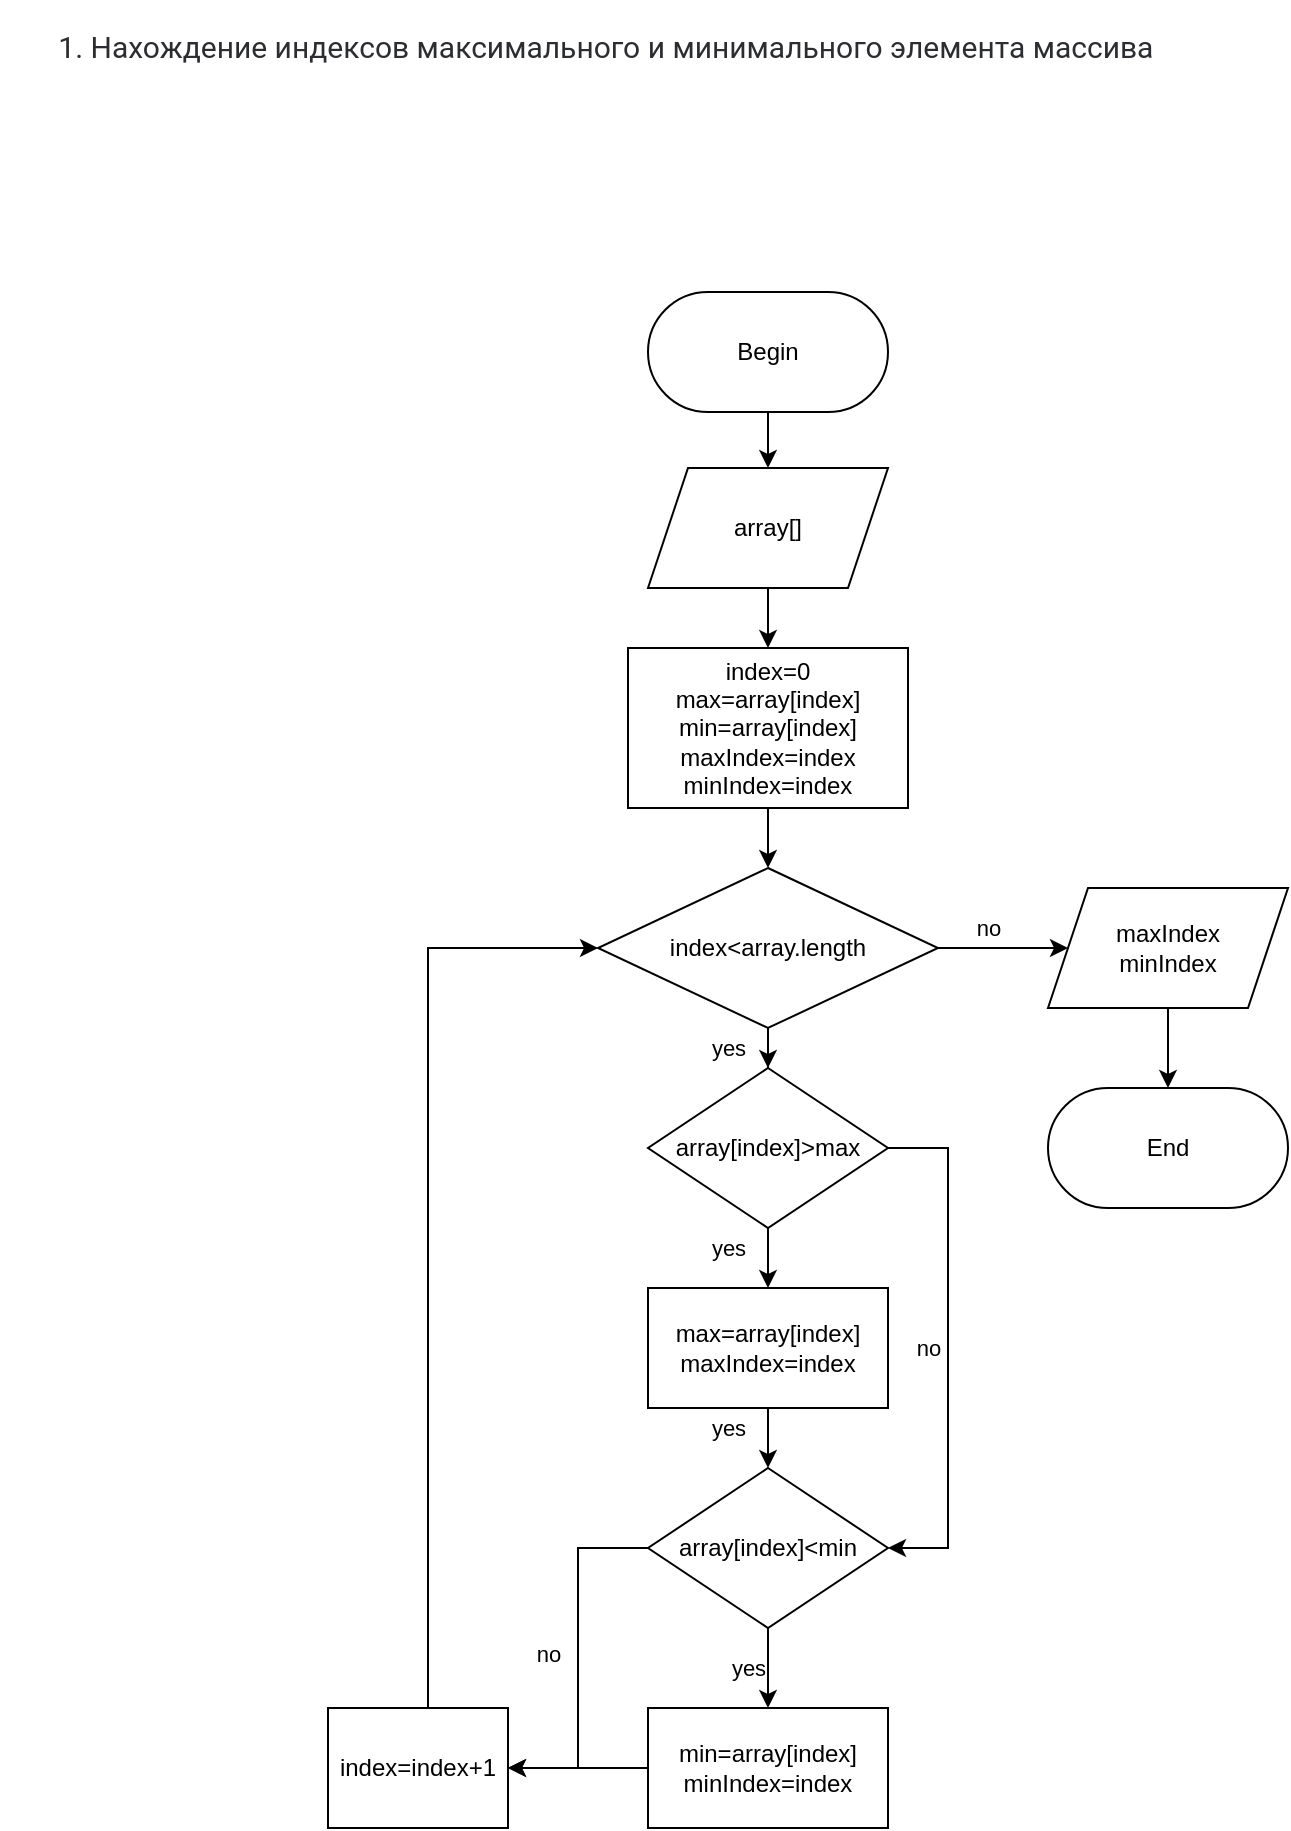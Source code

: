 <mxfile version="22.0.2" type="device" pages="5">
  <diagram name="Задача№1" id="KhGC9ckhhet93wDzUgvj">
    <mxGraphModel dx="1098" dy="828" grid="1" gridSize="10" guides="1" tooltips="1" connect="1" arrows="1" fold="1" page="1" pageScale="1" pageWidth="827" pageHeight="1169" math="0" shadow="0">
      <root>
        <mxCell id="0" />
        <mxCell id="1" parent="0" />
        <mxCell id="WbisEKdMw19yEnQdIsw9-10" value="" style="edgeStyle=orthogonalEdgeStyle;rounded=0;orthogonalLoop=1;jettySize=auto;html=1;entryX=0.5;entryY=0;entryDx=0;entryDy=0;" parent="1" source="WbisEKdMw19yEnQdIsw9-1" target="WbisEKdMw19yEnQdIsw9-2" edge="1">
          <mxGeometry relative="1" as="geometry" />
        </mxCell>
        <mxCell id="WbisEKdMw19yEnQdIsw9-1" value="Begin" style="rounded=1;whiteSpace=wrap;html=1;arcSize=50;" parent="1" vertex="1">
          <mxGeometry x="330" y="156" width="120" height="60" as="geometry" />
        </mxCell>
        <mxCell id="WbisEKdMw19yEnQdIsw9-11" value="" style="edgeStyle=orthogonalEdgeStyle;rounded=0;orthogonalLoop=1;jettySize=auto;html=1;" parent="1" source="WbisEKdMw19yEnQdIsw9-2" target="WbisEKdMw19yEnQdIsw9-3" edge="1">
          <mxGeometry relative="1" as="geometry" />
        </mxCell>
        <mxCell id="WbisEKdMw19yEnQdIsw9-2" value="array[]" style="shape=parallelogram;perimeter=parallelogramPerimeter;whiteSpace=wrap;html=1;fixedSize=1;" parent="1" vertex="1">
          <mxGeometry x="330" y="244" width="120" height="60" as="geometry" />
        </mxCell>
        <mxCell id="WbisEKdMw19yEnQdIsw9-13" value="" style="edgeStyle=orthogonalEdgeStyle;rounded=0;orthogonalLoop=1;jettySize=auto;html=1;" parent="1" source="WbisEKdMw19yEnQdIsw9-3" target="WbisEKdMw19yEnQdIsw9-4" edge="1">
          <mxGeometry relative="1" as="geometry" />
        </mxCell>
        <mxCell id="WbisEKdMw19yEnQdIsw9-3" value="index=0&lt;br&gt;max=array[index]&lt;br&gt;min=array[index]&lt;br&gt;maxIndex=index&lt;br&gt;minIndex=index" style="rounded=0;whiteSpace=wrap;html=1;" parent="1" vertex="1">
          <mxGeometry x="320" y="334" width="140" height="80" as="geometry" />
        </mxCell>
        <mxCell id="WbisEKdMw19yEnQdIsw9-14" value="yes" style="edgeStyle=orthogonalEdgeStyle;rounded=0;orthogonalLoop=1;jettySize=auto;html=1;" parent="1" source="WbisEKdMw19yEnQdIsw9-4" target="WbisEKdMw19yEnQdIsw9-5" edge="1">
          <mxGeometry x="0.667" y="-20" relative="1" as="geometry">
            <mxPoint as="offset" />
          </mxGeometry>
        </mxCell>
        <mxCell id="WbisEKdMw19yEnQdIsw9-28" value="no" style="edgeStyle=orthogonalEdgeStyle;rounded=0;orthogonalLoop=1;jettySize=auto;html=1;" parent="1" source="WbisEKdMw19yEnQdIsw9-4" target="WbisEKdMw19yEnQdIsw9-25" edge="1">
          <mxGeometry x="-0.231" y="10" relative="1" as="geometry">
            <mxPoint as="offset" />
          </mxGeometry>
        </mxCell>
        <mxCell id="WbisEKdMw19yEnQdIsw9-4" value="index&amp;lt;array.length" style="rhombus;whiteSpace=wrap;html=1;" parent="1" vertex="1">
          <mxGeometry x="305" y="444" width="170" height="80" as="geometry" />
        </mxCell>
        <mxCell id="WbisEKdMw19yEnQdIsw9-20" value="no" style="edgeStyle=orthogonalEdgeStyle;rounded=0;orthogonalLoop=1;jettySize=auto;html=1;entryX=1;entryY=0.5;entryDx=0;entryDy=0;" parent="1" source="WbisEKdMw19yEnQdIsw9-5" target="WbisEKdMw19yEnQdIsw9-7" edge="1">
          <mxGeometry y="-10" relative="1" as="geometry">
            <Array as="points">
              <mxPoint x="480" y="584" />
              <mxPoint x="480" y="784" />
            </Array>
            <mxPoint as="offset" />
          </mxGeometry>
        </mxCell>
        <mxCell id="WbisEKdMw19yEnQdIsw9-23" value="yes" style="edgeStyle=orthogonalEdgeStyle;rounded=0;orthogonalLoop=1;jettySize=auto;html=1;" parent="1" source="WbisEKdMw19yEnQdIsw9-5" target="WbisEKdMw19yEnQdIsw9-6" edge="1">
          <mxGeometry x="-0.333" y="-20" relative="1" as="geometry">
            <Array as="points">
              <mxPoint x="390" y="634" />
              <mxPoint x="390" y="634" />
            </Array>
            <mxPoint as="offset" />
          </mxGeometry>
        </mxCell>
        <mxCell id="WbisEKdMw19yEnQdIsw9-5" value="array[index]&amp;gt;max" style="rhombus;whiteSpace=wrap;html=1;" parent="1" vertex="1">
          <mxGeometry x="330" y="544" width="120" height="80" as="geometry" />
        </mxCell>
        <mxCell id="WbisEKdMw19yEnQdIsw9-16" value="yes" style="edgeStyle=orthogonalEdgeStyle;rounded=0;orthogonalLoop=1;jettySize=auto;html=1;" parent="1" source="WbisEKdMw19yEnQdIsw9-6" target="WbisEKdMw19yEnQdIsw9-7" edge="1">
          <mxGeometry x="0.2" y="-20" relative="1" as="geometry">
            <mxPoint as="offset" />
          </mxGeometry>
        </mxCell>
        <mxCell id="WbisEKdMw19yEnQdIsw9-6" value="max=array[index]&lt;br&gt;maxIndex=index" style="rounded=0;whiteSpace=wrap;html=1;" parent="1" vertex="1">
          <mxGeometry x="330" y="654" width="120" height="60" as="geometry" />
        </mxCell>
        <mxCell id="WbisEKdMw19yEnQdIsw9-17" value="yes" style="edgeStyle=orthogonalEdgeStyle;rounded=0;orthogonalLoop=1;jettySize=auto;html=1;" parent="1" source="WbisEKdMw19yEnQdIsw9-7" target="WbisEKdMw19yEnQdIsw9-8" edge="1">
          <mxGeometry y="-10" relative="1" as="geometry">
            <mxPoint as="offset" />
          </mxGeometry>
        </mxCell>
        <mxCell id="WbisEKdMw19yEnQdIsw9-24" value="no" style="edgeStyle=orthogonalEdgeStyle;rounded=0;orthogonalLoop=1;jettySize=auto;html=1;entryX=1;entryY=0.5;entryDx=0;entryDy=0;" parent="1" source="WbisEKdMw19yEnQdIsw9-7" target="WbisEKdMw19yEnQdIsw9-9" edge="1">
          <mxGeometry x="-0.026" y="-15" relative="1" as="geometry">
            <mxPoint x="270" y="894" as="targetPoint" />
            <Array as="points">
              <mxPoint x="295" y="784" />
              <mxPoint x="295" y="894" />
            </Array>
            <mxPoint as="offset" />
          </mxGeometry>
        </mxCell>
        <mxCell id="WbisEKdMw19yEnQdIsw9-7" value="array[index]&amp;lt;min" style="rhombus;whiteSpace=wrap;html=1;" parent="1" vertex="1">
          <mxGeometry x="330" y="744" width="120" height="80" as="geometry" />
        </mxCell>
        <mxCell id="WbisEKdMw19yEnQdIsw9-18" value="" style="edgeStyle=orthogonalEdgeStyle;rounded=0;orthogonalLoop=1;jettySize=auto;html=1;" parent="1" source="WbisEKdMw19yEnQdIsw9-8" target="WbisEKdMw19yEnQdIsw9-9" edge="1">
          <mxGeometry relative="1" as="geometry" />
        </mxCell>
        <mxCell id="WbisEKdMw19yEnQdIsw9-8" value="min=array[index]&lt;br&gt;minIndex=index" style="rounded=0;whiteSpace=wrap;html=1;" parent="1" vertex="1">
          <mxGeometry x="330" y="864" width="120" height="60" as="geometry" />
        </mxCell>
        <mxCell id="WbisEKdMw19yEnQdIsw9-19" style="edgeStyle=orthogonalEdgeStyle;rounded=0;orthogonalLoop=1;jettySize=auto;html=1;entryX=0;entryY=0.5;entryDx=0;entryDy=0;" parent="1" source="WbisEKdMw19yEnQdIsw9-9" target="WbisEKdMw19yEnQdIsw9-4" edge="1">
          <mxGeometry relative="1" as="geometry">
            <Array as="points">
              <mxPoint x="220" y="484" />
            </Array>
          </mxGeometry>
        </mxCell>
        <mxCell id="WbisEKdMw19yEnQdIsw9-9" value="index=index+1" style="rounded=0;whiteSpace=wrap;html=1;" parent="1" vertex="1">
          <mxGeometry x="170" y="864" width="90" height="60" as="geometry" />
        </mxCell>
        <mxCell id="WbisEKdMw19yEnQdIsw9-27" value="" style="edgeStyle=orthogonalEdgeStyle;rounded=0;orthogonalLoop=1;jettySize=auto;html=1;" parent="1" source="WbisEKdMw19yEnQdIsw9-25" target="WbisEKdMw19yEnQdIsw9-26" edge="1">
          <mxGeometry relative="1" as="geometry" />
        </mxCell>
        <mxCell id="WbisEKdMw19yEnQdIsw9-25" value="maxIndex&lt;br&gt;minIndex" style="shape=parallelogram;perimeter=parallelogramPerimeter;whiteSpace=wrap;html=1;fixedSize=1;" parent="1" vertex="1">
          <mxGeometry x="530" y="454" width="120" height="60" as="geometry" />
        </mxCell>
        <mxCell id="WbisEKdMw19yEnQdIsw9-26" value="End" style="rounded=1;whiteSpace=wrap;html=1;arcSize=50;" parent="1" vertex="1">
          <mxGeometry x="530" y="554" width="120" height="60" as="geometry" />
        </mxCell>
        <mxCell id="OwoJItS7Z_AW5nO-nn1S-1" value="&#xa;&lt;ol style=&quot;box-sizing: border-box; margin-top: 0px; margin-bottom: 10px; color: rgb(44, 45, 48); font-family: Roboto, &amp;quot;San Francisco&amp;quot;, &amp;quot;Helvetica Neue&amp;quot;, Helvetica, Arial; font-size: 15px; font-style: normal; font-variant-ligatures: normal; font-variant-caps: normal; font-weight: 400; letter-spacing: normal; orphans: 2; text-align: start; text-indent: 0px; text-transform: none; widows: 2; word-spacing: 0px; -webkit-text-stroke-width: 0px; background-color: rgb(255, 255, 255); text-decoration-thickness: initial; text-decoration-style: initial; text-decoration-color: initial;&quot;&gt;&lt;li style=&quot;box-sizing: border-box;&quot;&gt;Нахождение индексов максимального и минимального элемента массива&lt;/li&gt;&lt;/ol&gt;&#xa;&#xa;" style="text;html=1;strokeColor=none;fillColor=none;align=center;verticalAlign=middle;whiteSpace=wrap;rounded=0;" parent="1" vertex="1">
          <mxGeometry x="6" y="31" width="582" height="30" as="geometry" />
        </mxCell>
      </root>
    </mxGraphModel>
  </diagram>
  <diagram id="J36mB31yPqEakBowdX1R" name="Задача№2">
    <mxGraphModel dx="1569" dy="1183" grid="1" gridSize="10" guides="1" tooltips="1" connect="1" arrows="1" fold="1" page="1" pageScale="1" pageWidth="827" pageHeight="1169" math="0" shadow="0">
      <root>
        <mxCell id="0" />
        <mxCell id="1" parent="0" />
        <mxCell id="ep2CE-PpERo2OGTGCH82-1" value="" style="edgeStyle=orthogonalEdgeStyle;rounded=0;orthogonalLoop=1;jettySize=auto;html=1;entryX=0.5;entryY=0;entryDx=0;entryDy=0;fontSize=20;" parent="1" source="ep2CE-PpERo2OGTGCH82-2" target="ep2CE-PpERo2OGTGCH82-4" edge="1">
          <mxGeometry relative="1" as="geometry" />
        </mxCell>
        <mxCell id="ep2CE-PpERo2OGTGCH82-2" value="Begin" style="rounded=1;whiteSpace=wrap;html=1;arcSize=50;fontSize=20;" parent="1" vertex="1">
          <mxGeometry x="315" y="145" width="120" height="60" as="geometry" />
        </mxCell>
        <mxCell id="ep2CE-PpERo2OGTGCH82-3" value="" style="edgeStyle=orthogonalEdgeStyle;rounded=0;orthogonalLoop=1;jettySize=auto;html=1;fontSize=20;" parent="1" source="ep2CE-PpERo2OGTGCH82-4" target="ep2CE-PpERo2OGTGCH82-6" edge="1">
          <mxGeometry relative="1" as="geometry" />
        </mxCell>
        <mxCell id="ep2CE-PpERo2OGTGCH82-4" value="array[]" style="shape=parallelogram;perimeter=parallelogramPerimeter;whiteSpace=wrap;html=1;fixedSize=1;fontSize=20;" parent="1" vertex="1">
          <mxGeometry x="315" y="233" width="120" height="60" as="geometry" />
        </mxCell>
        <mxCell id="ep2CE-PpERo2OGTGCH82-5" value="" style="edgeStyle=orthogonalEdgeStyle;rounded=0;orthogonalLoop=1;jettySize=auto;html=1;fontSize=20;" parent="1" source="ep2CE-PpERo2OGTGCH82-6" target="ep2CE-PpERo2OGTGCH82-9" edge="1">
          <mxGeometry relative="1" as="geometry" />
        </mxCell>
        <mxCell id="ep2CE-PpERo2OGTGCH82-6" value="ArraySize = 0&lt;br style=&quot;font-size: 20px;&quot;&gt;Count = 0&lt;br style=&quot;font-size: 20px;&quot;&gt;" style="rounded=0;whiteSpace=wrap;html=1;fontSize=20;" parent="1" vertex="1">
          <mxGeometry x="305" y="323" width="140" height="77" as="geometry" />
        </mxCell>
        <mxCell id="8sI8_AqOkl2x6x-PPcpn-4" value="" style="edgeStyle=orthogonalEdgeStyle;rounded=0;orthogonalLoop=1;jettySize=auto;html=1;fontSize=20;" edge="1" parent="1" source="ep2CE-PpERo2OGTGCH82-9" target="8sI8_AqOkl2x6x-PPcpn-2">
          <mxGeometry relative="1" as="geometry" />
        </mxCell>
        <mxCell id="8sI8_AqOkl2x6x-PPcpn-7" value="yes" style="edgeLabel;html=1;align=center;verticalAlign=middle;resizable=0;points=[];fontSize=20;" vertex="1" connectable="0" parent="8sI8_AqOkl2x6x-PPcpn-4">
          <mxGeometry x="-0.091" relative="1" as="geometry">
            <mxPoint x="-22" as="offset" />
          </mxGeometry>
        </mxCell>
        <mxCell id="8sI8_AqOkl2x6x-PPcpn-35" style="edgeStyle=orthogonalEdgeStyle;rounded=0;orthogonalLoop=1;jettySize=auto;html=1;entryX=1;entryY=0.5;entryDx=0;entryDy=0;fontSize=20;" edge="1" parent="1" source="ep2CE-PpERo2OGTGCH82-9" target="ep2CE-PpERo2OGTGCH82-19">
          <mxGeometry relative="1" as="geometry">
            <Array as="points">
              <mxPoint x="570" y="482" />
              <mxPoint x="570" y="820" />
            </Array>
          </mxGeometry>
        </mxCell>
        <mxCell id="8sI8_AqOkl2x6x-PPcpn-36" value="&lt;font style=&quot;font-size: 20px;&quot;&gt;no&lt;/font&gt;" style="edgeLabel;html=1;align=center;verticalAlign=middle;resizable=0;points=[];fontSize=20;" vertex="1" connectable="0" parent="8sI8_AqOkl2x6x-PPcpn-35">
          <mxGeometry x="-0.253" y="-2" relative="1" as="geometry">
            <mxPoint x="16" as="offset" />
          </mxGeometry>
        </mxCell>
        <mxCell id="ep2CE-PpERo2OGTGCH82-9" value="&lt;font style=&quot;font-size: 20px;&quot;&gt;for (i=0; i &amp;lt; array.Length; i++)&amp;nbsp;&lt;/font&gt;" style="rhombus;whiteSpace=wrap;html=1;fontSize=20;" parent="1" vertex="1">
          <mxGeometry x="220" y="433" width="310" height="97" as="geometry" />
        </mxCell>
        <mxCell id="8sI8_AqOkl2x6x-PPcpn-5" style="edgeStyle=orthogonalEdgeStyle;rounded=0;orthogonalLoop=1;jettySize=auto;html=1;entryX=0;entryY=0.5;entryDx=0;entryDy=0;fontSize=20;" edge="1" parent="1" source="ep2CE-PpERo2OGTGCH82-14" target="ep2CE-PpERo2OGTGCH82-9">
          <mxGeometry relative="1" as="geometry">
            <Array as="points">
              <mxPoint x="20" y="750" />
              <mxPoint x="20" y="482" />
            </Array>
          </mxGeometry>
        </mxCell>
        <mxCell id="ep2CE-PpERo2OGTGCH82-14" value="Count ++" style="rounded=0;whiteSpace=wrap;html=1;fontSize=20;" parent="1" vertex="1">
          <mxGeometry x="275" y="720" width="200" height="60" as="geometry" />
        </mxCell>
        <mxCell id="8sI8_AqOkl2x6x-PPcpn-12" value="" style="edgeStyle=orthogonalEdgeStyle;rounded=0;orthogonalLoop=1;jettySize=auto;html=1;fontSize=20;" edge="1" parent="1" source="ep2CE-PpERo2OGTGCH82-19" target="8sI8_AqOkl2x6x-PPcpn-11">
          <mxGeometry relative="1" as="geometry" />
        </mxCell>
        <mxCell id="ep2CE-PpERo2OGTGCH82-19" value="ArraySize = Count" style="rounded=0;whiteSpace=wrap;html=1;fontSize=20;" parent="1" vertex="1">
          <mxGeometry x="280" y="790" width="190" height="60" as="geometry" />
        </mxCell>
        <mxCell id="ep2CE-PpERo2OGTGCH82-22" value="" style="edgeStyle=orthogonalEdgeStyle;rounded=0;orthogonalLoop=1;jettySize=auto;html=1;fontSize=20;" parent="1" source="ep2CE-PpERo2OGTGCH82-23" target="ep2CE-PpERo2OGTGCH82-24" edge="1">
          <mxGeometry relative="1" as="geometry">
            <Array as="points">
              <mxPoint x="710" y="920" />
            </Array>
          </mxGeometry>
        </mxCell>
        <mxCell id="ep2CE-PpERo2OGTGCH82-23" value="Print &quot;[ ]&quot;" style="shape=parallelogram;perimeter=parallelogramPerimeter;whiteSpace=wrap;html=1;fixedSize=1;fontSize=20;" parent="1" vertex="1">
          <mxGeometry x="550" y="890" width="120" height="60" as="geometry" />
        </mxCell>
        <mxCell id="ep2CE-PpERo2OGTGCH82-24" value="End" style="rounded=1;whiteSpace=wrap;html=1;arcSize=50;fontSize=20;" parent="1" vertex="1">
          <mxGeometry x="310" y="1551" width="120" height="60" as="geometry" />
        </mxCell>
        <mxCell id="_GU8zvSCyEOGG-UxckpU-1" value="&lt;em style=&quot;box-sizing: border-box; color: rgb(44, 45, 48); font-family: Onest, Roboto, &amp;quot;San Francisco&amp;quot;, &amp;quot;Helvetica Neue&amp;quot;, Helvetica, Arial; font-size: 15px; text-align: start; background-color: rgb(255, 255, 255);&quot;&gt;Задача&lt;/em&gt;: Написать программу, которая из имеющегося массива строк формирует новый массив из строк, длина которых меньше, либо равна 3 символам. Первоначальный массив можно ввести с клавиатуры, либо задать на старте выполнения алгоритма. При решении не рекомендуется пользоваться коллекциями, лучше обойтись исключительно массивами.&lt;br style=&quot;box-sizing: border-box; color: rgb(44, 45, 48); font-family: Onest, Roboto, &amp;quot;San Francisco&amp;quot;, &amp;quot;Helvetica Neue&amp;quot;, Helvetica, Arial; font-size: 15px; text-align: start; background-color: rgb(255, 255, 255);&quot;&gt;&lt;a style=&quot;box-sizing: border-box; background-color: rgb(255, 255, 255); color: rgb(37, 133, 238); cursor: pointer; overflow-wrap: break-word; font-family: Onest, Roboto, &amp;quot;San Francisco&amp;quot;, &amp;quot;Helvetica Neue&amp;quot;, Helvetica, Arial; font-size: 15px; text-align: start;&quot; target=&quot;_blank&quot; href=&quot;https://gb.ru/lessons/342339/homework&quot;&gt;&lt;/a&gt;&lt;br style=&quot;box-sizing: border-box; color: rgb(44, 45, 48); font-family: Onest, Roboto, &amp;quot;San Francisco&amp;quot;, &amp;quot;Helvetica Neue&amp;quot;, Helvetica, Arial; font-size: 15px; text-align: start; background-color: rgb(255, 255, 255);&quot;&gt;&lt;div style=&quot;text-align: left;&quot;&gt;&lt;em style=&quot;box-sizing: border-box; color: rgb(44, 45, 48); font-family: Onest, Roboto, &amp;quot;San Francisco&amp;quot;, &amp;quot;Helvetica Neue&amp;quot;, Helvetica, Arial; font-size: 15px; background-color: rgb(255, 255, 255);&quot;&gt;Примеры&lt;/em&gt;&lt;span style=&quot;color: rgb(44, 45, 48); font-family: Onest, Roboto, &amp;quot;San Francisco&amp;quot;, &amp;quot;Helvetica Neue&amp;quot;, Helvetica, Arial; font-size: 15px; text-align: start; background-color: rgb(255, 255, 255);&quot;&gt;:&lt;/span&gt;&lt;/div&gt;&lt;span style=&quot;color: rgb(44, 45, 48); font-family: Onest, Roboto, &amp;quot;San Francisco&amp;quot;, &amp;quot;Helvetica Neue&amp;quot;, Helvetica, Arial; background-color: rgb(255, 255, 255);&quot;&gt;&lt;div style=&quot;text-align: left;&quot;&gt;&lt;span style=&quot;font-size: 15px;&quot;&gt;[&lt;/span&gt;&lt;font style=&quot;font-size: 14px;&quot;&gt;“Hello”, “2”, “world”, “:-)”] → [“2”, “:-)”];&amp;nbsp; &amp;nbsp; [“1234”, “1567”, “-2”, “computer science”] → [“-2”];&amp;nbsp; [“Russia”, “Denmark”, “Kazan”] → []&lt;/font&gt;&lt;/div&gt;&lt;/span&gt;" style="text;html=1;strokeColor=none;fillColor=none;align=center;verticalAlign=middle;whiteSpace=wrap;rounded=0;" parent="1" vertex="1">
          <mxGeometry x="8" y="25" width="812" height="75" as="geometry" />
        </mxCell>
        <mxCell id="8sI8_AqOkl2x6x-PPcpn-3" value="" style="edgeStyle=orthogonalEdgeStyle;rounded=0;orthogonalLoop=1;jettySize=auto;html=1;fontSize=20;" edge="1" parent="1" source="8sI8_AqOkl2x6x-PPcpn-2" target="ep2CE-PpERo2OGTGCH82-14">
          <mxGeometry relative="1" as="geometry" />
        </mxCell>
        <mxCell id="8sI8_AqOkl2x6x-PPcpn-9" value="yes" style="edgeLabel;html=1;align=center;verticalAlign=middle;resizable=0;points=[];fontSize=20;" vertex="1" connectable="0" parent="8sI8_AqOkl2x6x-PPcpn-3">
          <mxGeometry x="-0.309" relative="1" as="geometry">
            <mxPoint x="-21" as="offset" />
          </mxGeometry>
        </mxCell>
        <mxCell id="8sI8_AqOkl2x6x-PPcpn-6" style="edgeStyle=orthogonalEdgeStyle;rounded=0;orthogonalLoop=1;jettySize=auto;html=1;entryX=0;entryY=0.5;entryDx=0;entryDy=0;fontSize=20;" edge="1" parent="1" source="8sI8_AqOkl2x6x-PPcpn-2" target="ep2CE-PpERo2OGTGCH82-9">
          <mxGeometry relative="1" as="geometry">
            <Array as="points">
              <mxPoint x="160" y="625" />
              <mxPoint x="160" y="482" />
            </Array>
          </mxGeometry>
        </mxCell>
        <mxCell id="8sI8_AqOkl2x6x-PPcpn-10" value="no" style="edgeLabel;html=1;align=center;verticalAlign=middle;resizable=0;points=[];fontSize=20;" vertex="1" connectable="0" parent="8sI8_AqOkl2x6x-PPcpn-6">
          <mxGeometry x="-0.255" y="2" relative="1" as="geometry">
            <mxPoint x="-14" as="offset" />
          </mxGeometry>
        </mxCell>
        <mxCell id="8sI8_AqOkl2x6x-PPcpn-2" value="&lt;font style=&quot;font-size: 20px;&quot;&gt;if (array[i].Length&amp;lt;4)&lt;/font&gt;" style="rhombus;whiteSpace=wrap;html=1;fontSize=20;" vertex="1" parent="1">
          <mxGeometry x="190" y="585" width="370" height="80" as="geometry" />
        </mxCell>
        <mxCell id="8sI8_AqOkl2x6x-PPcpn-14" value="" style="edgeStyle=orthogonalEdgeStyle;rounded=0;orthogonalLoop=1;jettySize=auto;html=1;fontSize=20;" edge="1" parent="1" source="8sI8_AqOkl2x6x-PPcpn-11" target="ep2CE-PpERo2OGTGCH82-23">
          <mxGeometry relative="1" as="geometry" />
        </mxCell>
        <mxCell id="8sI8_AqOkl2x6x-PPcpn-15" value="no" style="edgeLabel;html=1;align=center;verticalAlign=middle;resizable=0;points=[];fontSize=20;" vertex="1" connectable="0" parent="8sI8_AqOkl2x6x-PPcpn-14">
          <mxGeometry x="0.012" y="2" relative="1" as="geometry">
            <mxPoint y="-13" as="offset" />
          </mxGeometry>
        </mxCell>
        <mxCell id="8sI8_AqOkl2x6x-PPcpn-17" value="" style="edgeStyle=orthogonalEdgeStyle;rounded=0;orthogonalLoop=1;jettySize=auto;html=1;fontSize=20;" edge="1" parent="1" source="8sI8_AqOkl2x6x-PPcpn-11">
          <mxGeometry relative="1" as="geometry">
            <mxPoint x="375" y="1010" as="targetPoint" />
          </mxGeometry>
        </mxCell>
        <mxCell id="8sI8_AqOkl2x6x-PPcpn-18" value="yes" style="edgeLabel;html=1;align=center;verticalAlign=middle;resizable=0;points=[];fontSize=20;" vertex="1" connectable="0" parent="8sI8_AqOkl2x6x-PPcpn-17">
          <mxGeometry x="0.16" y="-1" relative="1" as="geometry">
            <mxPoint x="-21" y="-9" as="offset" />
          </mxGeometry>
        </mxCell>
        <mxCell id="8sI8_AqOkl2x6x-PPcpn-11" value="ArraySize !=0" style="rhombus;whiteSpace=wrap;html=1;fontSize=20;" vertex="1" parent="1">
          <mxGeometry x="275" y="880" width="200" height="80" as="geometry" />
        </mxCell>
        <mxCell id="8sI8_AqOkl2x6x-PPcpn-26" value="" style="edgeStyle=orthogonalEdgeStyle;rounded=0;orthogonalLoop=1;jettySize=auto;html=1;fontSize=20;" edge="1" parent="1" source="8sI8_AqOkl2x6x-PPcpn-19" target="8sI8_AqOkl2x6x-PPcpn-25">
          <mxGeometry relative="1" as="geometry" />
        </mxCell>
        <mxCell id="8sI8_AqOkl2x6x-PPcpn-27" value="yes" style="edgeLabel;html=1;align=center;verticalAlign=middle;resizable=0;points=[];fontSize=20;" vertex="1" connectable="0" parent="8sI8_AqOkl2x6x-PPcpn-26">
          <mxGeometry x="-0.325" y="4" relative="1" as="geometry">
            <mxPoint x="-29" y="6" as="offset" />
          </mxGeometry>
        </mxCell>
        <mxCell id="8sI8_AqOkl2x6x-PPcpn-29" style="edgeStyle=orthogonalEdgeStyle;rounded=0;orthogonalLoop=1;jettySize=auto;html=1;entryX=0;entryY=0.5;entryDx=0;entryDy=0;fontSize=20;" edge="1" parent="1" source="8sI8_AqOkl2x6x-PPcpn-19" target="8sI8_AqOkl2x6x-PPcpn-20">
          <mxGeometry relative="1" as="geometry">
            <Array as="points">
              <mxPoint x="160" y="1256" />
              <mxPoint x="160" y="1139" />
            </Array>
          </mxGeometry>
        </mxCell>
        <mxCell id="8sI8_AqOkl2x6x-PPcpn-30" value="no" style="edgeLabel;html=1;align=center;verticalAlign=middle;resizable=0;points=[];fontSize=20;" vertex="1" connectable="0" parent="8sI8_AqOkl2x6x-PPcpn-29">
          <mxGeometry x="-0.853" y="-1" relative="1" as="geometry">
            <mxPoint y="-16" as="offset" />
          </mxGeometry>
        </mxCell>
        <mxCell id="8sI8_AqOkl2x6x-PPcpn-19" value="&lt;font style=&quot;font-size: 20px;&quot;&gt;if (array[i].Length&amp;lt;4)&lt;/font&gt;" style="rhombus;whiteSpace=wrap;html=1;fontSize=20;" vertex="1" parent="1">
          <mxGeometry x="190" y="1216" width="370" height="80" as="geometry" />
        </mxCell>
        <mxCell id="8sI8_AqOkl2x6x-PPcpn-21" value="" style="edgeStyle=orthogonalEdgeStyle;rounded=0;orthogonalLoop=1;jettySize=auto;html=1;fontSize=20;" edge="1" parent="1" source="8sI8_AqOkl2x6x-PPcpn-20" target="8sI8_AqOkl2x6x-PPcpn-19">
          <mxGeometry relative="1" as="geometry" />
        </mxCell>
        <mxCell id="8sI8_AqOkl2x6x-PPcpn-22" value="yes" style="edgeLabel;html=1;align=center;verticalAlign=middle;resizable=0;points=[];fontSize=20;" vertex="1" connectable="0" parent="8sI8_AqOkl2x6x-PPcpn-21">
          <mxGeometry x="-0.1" y="8" relative="1" as="geometry">
            <mxPoint x="-23" y="-1" as="offset" />
          </mxGeometry>
        </mxCell>
        <mxCell id="8sI8_AqOkl2x6x-PPcpn-33" style="edgeStyle=orthogonalEdgeStyle;rounded=0;orthogonalLoop=1;jettySize=auto;html=1;entryX=1;entryY=0.5;entryDx=0;entryDy=0;fontSize=20;" edge="1" parent="1" source="8sI8_AqOkl2x6x-PPcpn-20" target="8sI8_AqOkl2x6x-PPcpn-31">
          <mxGeometry relative="1" as="geometry">
            <Array as="points">
              <mxPoint x="620" y="1139" />
              <mxPoint x="620" y="1480" />
            </Array>
          </mxGeometry>
        </mxCell>
        <mxCell id="8sI8_AqOkl2x6x-PPcpn-34" value="no" style="edgeLabel;html=1;align=center;verticalAlign=middle;resizable=0;points=[];fontSize=20;" vertex="1" connectable="0" parent="8sI8_AqOkl2x6x-PPcpn-33">
          <mxGeometry x="-0.892" y="-2" relative="1" as="geometry">
            <mxPoint x="9" y="-21" as="offset" />
          </mxGeometry>
        </mxCell>
        <mxCell id="8sI8_AqOkl2x6x-PPcpn-20" value="&lt;font style=&quot;font-size: 20px;&quot;&gt;for (i=0; i &amp;lt; array.Length; i++)&amp;nbsp;&lt;/font&gt;" style="rhombus;whiteSpace=wrap;html=1;fontSize=20;" vertex="1" parent="1">
          <mxGeometry x="190" y="1099" width="370" height="80" as="geometry" />
        </mxCell>
        <mxCell id="8sI8_AqOkl2x6x-PPcpn-24" value="" style="edgeStyle=orthogonalEdgeStyle;rounded=0;orthogonalLoop=1;jettySize=auto;html=1;fontSize=20;" edge="1" parent="1" source="8sI8_AqOkl2x6x-PPcpn-23" target="8sI8_AqOkl2x6x-PPcpn-20">
          <mxGeometry relative="1" as="geometry" />
        </mxCell>
        <mxCell id="8sI8_AqOkl2x6x-PPcpn-23" value="Count = 0&lt;br style=&quot;font-size: 20px;&quot;&gt;myArray[ArraySize]" style="rounded=0;whiteSpace=wrap;html=1;fontSize=20;" vertex="1" parent="1">
          <mxGeometry x="250" y="1010" width="250" height="60" as="geometry" />
        </mxCell>
        <mxCell id="8sI8_AqOkl2x6x-PPcpn-28" style="edgeStyle=orthogonalEdgeStyle;rounded=0;orthogonalLoop=1;jettySize=auto;html=1;entryX=0;entryY=0.5;entryDx=0;entryDy=0;fontSize=20;" edge="1" parent="1" source="8sI8_AqOkl2x6x-PPcpn-25" target="8sI8_AqOkl2x6x-PPcpn-20">
          <mxGeometry relative="1" as="geometry">
            <Array as="points">
              <mxPoint x="120" y="1380" />
              <mxPoint x="120" y="1139" />
            </Array>
          </mxGeometry>
        </mxCell>
        <mxCell id="8sI8_AqOkl2x6x-PPcpn-25" value="myArray[Count] = array[i]&lt;br style=&quot;font-size: 20px;&quot;&gt;Count++" style="rounded=0;whiteSpace=wrap;html=1;fontSize=20;" vertex="1" parent="1">
          <mxGeometry x="280" y="1340" width="190" height="90" as="geometry" />
        </mxCell>
        <mxCell id="8sI8_AqOkl2x6x-PPcpn-32" value="" style="edgeStyle=orthogonalEdgeStyle;rounded=0;orthogonalLoop=1;jettySize=auto;html=1;fontSize=20;" edge="1" parent="1" source="8sI8_AqOkl2x6x-PPcpn-31" target="ep2CE-PpERo2OGTGCH82-24">
          <mxGeometry relative="1" as="geometry" />
        </mxCell>
        <mxCell id="8sI8_AqOkl2x6x-PPcpn-31" value="Print myArray[]" style="shape=parallelogram;perimeter=parallelogramPerimeter;whiteSpace=wrap;html=1;fixedSize=1;fontSize=20;" vertex="1" parent="1">
          <mxGeometry x="280" y="1450" width="180" height="60" as="geometry" />
        </mxCell>
      </root>
    </mxGraphModel>
  </diagram>
  <diagram id="e9gyQSjhng8nbl5MbbT9" name="Задача№3">
    <mxGraphModel dx="1098" dy="828" grid="1" gridSize="10" guides="1" tooltips="1" connect="1" arrows="1" fold="1" page="1" pageScale="1" pageWidth="827" pageHeight="1169" math="0" shadow="0">
      <root>
        <mxCell id="0" />
        <mxCell id="1" parent="0" />
        <mxCell id="1xcNppcvXjfnzXBLjh_I-1" value="" style="edgeStyle=orthogonalEdgeStyle;rounded=0;orthogonalLoop=1;jettySize=auto;html=1;entryX=0.5;entryY=0;entryDx=0;entryDy=0;" edge="1" parent="1" source="1xcNppcvXjfnzXBLjh_I-2" target="1xcNppcvXjfnzXBLjh_I-4">
          <mxGeometry relative="1" as="geometry" />
        </mxCell>
        <mxCell id="1xcNppcvXjfnzXBLjh_I-2" value="Begin" style="rounded=1;whiteSpace=wrap;html=1;arcSize=50;" vertex="1" parent="1">
          <mxGeometry x="330" y="52" width="120" height="60" as="geometry" />
        </mxCell>
        <mxCell id="1xcNppcvXjfnzXBLjh_I-3" value="" style="edgeStyle=orthogonalEdgeStyle;rounded=0;orthogonalLoop=1;jettySize=auto;html=1;" edge="1" parent="1" source="1xcNppcvXjfnzXBLjh_I-4" target="1xcNppcvXjfnzXBLjh_I-6">
          <mxGeometry relative="1" as="geometry" />
        </mxCell>
        <mxCell id="1xcNppcvXjfnzXBLjh_I-4" value="array[]" style="shape=parallelogram;perimeter=parallelogramPerimeter;whiteSpace=wrap;html=1;fixedSize=1;" vertex="1" parent="1">
          <mxGeometry x="330" y="140" width="120" height="60" as="geometry" />
        </mxCell>
        <mxCell id="1xcNppcvXjfnzXBLjh_I-5" value="" style="edgeStyle=orthogonalEdgeStyle;rounded=0;orthogonalLoop=1;jettySize=auto;html=1;" edge="1" parent="1" source="1xcNppcvXjfnzXBLjh_I-6">
          <mxGeometry relative="1" as="geometry">
            <mxPoint x="390" y="340" as="targetPoint" />
          </mxGeometry>
        </mxCell>
        <mxCell id="1xcNppcvXjfnzXBLjh_I-6" value="index=0&lt;br&gt;max=array[index]&lt;br&gt;min=array[index]&lt;br&gt;indexMaxNum=0&lt;br&gt;indexMinNum=0&lt;br&gt;sum=0" style="rounded=0;whiteSpace=wrap;html=1;" vertex="1" parent="1">
          <mxGeometry x="320" y="230" width="140" height="90" as="geometry" />
        </mxCell>
        <mxCell id="398_tv2PhZzXwkMIBh2y-1" value="yes" style="edgeStyle=orthogonalEdgeStyle;rounded=0;orthogonalLoop=1;jettySize=auto;html=1;" edge="1" parent="1" source="398_tv2PhZzXwkMIBh2y-2" target="398_tv2PhZzXwkMIBh2y-5">
          <mxGeometry x="0.667" y="-20" relative="1" as="geometry">
            <mxPoint as="offset" />
          </mxGeometry>
        </mxCell>
        <mxCell id="398_tv2PhZzXwkMIBh2y-16" value="no" style="edgeStyle=orthogonalEdgeStyle;rounded=0;orthogonalLoop=1;jettySize=auto;html=1;" edge="1" parent="1" source="398_tv2PhZzXwkMIBh2y-2">
          <mxGeometry x="-0.185" y="10" relative="1" as="geometry">
            <mxPoint x="390" y="860" as="targetPoint" />
            <Array as="points">
              <mxPoint x="520" y="380" />
              <mxPoint x="520" y="830" />
              <mxPoint x="390" y="830" />
            </Array>
            <mxPoint as="offset" />
          </mxGeometry>
        </mxCell>
        <mxCell id="398_tv2PhZzXwkMIBh2y-2" value="index&amp;lt;array.length" style="rhombus;whiteSpace=wrap;html=1;" vertex="1" parent="1">
          <mxGeometry x="305" y="340" width="170" height="80" as="geometry" />
        </mxCell>
        <mxCell id="398_tv2PhZzXwkMIBh2y-3" value="no" style="edgeStyle=orthogonalEdgeStyle;rounded=0;orthogonalLoop=1;jettySize=auto;html=1;entryX=1;entryY=0.5;entryDx=0;entryDy=0;" edge="1" parent="1" source="398_tv2PhZzXwkMIBh2y-5" target="398_tv2PhZzXwkMIBh2y-10">
          <mxGeometry y="-10" relative="1" as="geometry">
            <Array as="points">
              <mxPoint x="480" y="480" />
              <mxPoint x="480" y="680" />
            </Array>
            <mxPoint as="offset" />
          </mxGeometry>
        </mxCell>
        <mxCell id="398_tv2PhZzXwkMIBh2y-4" value="yes" style="edgeStyle=orthogonalEdgeStyle;rounded=0;orthogonalLoop=1;jettySize=auto;html=1;" edge="1" parent="1" source="398_tv2PhZzXwkMIBh2y-5" target="398_tv2PhZzXwkMIBh2y-7">
          <mxGeometry x="-0.333" y="-20" relative="1" as="geometry">
            <Array as="points">
              <mxPoint x="390" y="530" />
              <mxPoint x="390" y="530" />
            </Array>
            <mxPoint as="offset" />
          </mxGeometry>
        </mxCell>
        <mxCell id="398_tv2PhZzXwkMIBh2y-5" value="array[index]&amp;gt;max" style="rhombus;whiteSpace=wrap;html=1;" vertex="1" parent="1">
          <mxGeometry x="330" y="440" width="120" height="80" as="geometry" />
        </mxCell>
        <mxCell id="398_tv2PhZzXwkMIBh2y-6" value="yes" style="edgeStyle=orthogonalEdgeStyle;rounded=0;orthogonalLoop=1;jettySize=auto;html=1;" edge="1" parent="1" source="398_tv2PhZzXwkMIBh2y-7" target="398_tv2PhZzXwkMIBh2y-10">
          <mxGeometry x="0.2" y="-20" relative="1" as="geometry">
            <mxPoint as="offset" />
          </mxGeometry>
        </mxCell>
        <mxCell id="398_tv2PhZzXwkMIBh2y-7" value="max=array[index]&lt;br&gt;indexMaxNum=index" style="rounded=0;whiteSpace=wrap;html=1;" vertex="1" parent="1">
          <mxGeometry x="330" y="550" width="120" height="60" as="geometry" />
        </mxCell>
        <mxCell id="398_tv2PhZzXwkMIBh2y-8" value="yes" style="edgeStyle=orthogonalEdgeStyle;rounded=0;orthogonalLoop=1;jettySize=auto;html=1;" edge="1" parent="1" source="398_tv2PhZzXwkMIBh2y-10" target="398_tv2PhZzXwkMIBh2y-12">
          <mxGeometry y="-10" relative="1" as="geometry">
            <mxPoint as="offset" />
          </mxGeometry>
        </mxCell>
        <mxCell id="398_tv2PhZzXwkMIBh2y-9" value="no" style="edgeStyle=orthogonalEdgeStyle;rounded=0;orthogonalLoop=1;jettySize=auto;html=1;entryX=1;entryY=0.5;entryDx=0;entryDy=0;" edge="1" parent="1" source="398_tv2PhZzXwkMIBh2y-10" target="398_tv2PhZzXwkMIBh2y-14">
          <mxGeometry x="-0.026" y="-15" relative="1" as="geometry">
            <mxPoint x="270" y="790" as="targetPoint" />
            <Array as="points">
              <mxPoint x="295" y="680" />
              <mxPoint x="295" y="790" />
            </Array>
            <mxPoint as="offset" />
          </mxGeometry>
        </mxCell>
        <mxCell id="398_tv2PhZzXwkMIBh2y-10" value="array[index]&amp;lt;min" style="rhombus;whiteSpace=wrap;html=1;" vertex="1" parent="1">
          <mxGeometry x="330" y="640" width="120" height="80" as="geometry" />
        </mxCell>
        <mxCell id="398_tv2PhZzXwkMIBh2y-11" value="" style="edgeStyle=orthogonalEdgeStyle;rounded=0;orthogonalLoop=1;jettySize=auto;html=1;" edge="1" parent="1" source="398_tv2PhZzXwkMIBh2y-12" target="398_tv2PhZzXwkMIBh2y-14">
          <mxGeometry relative="1" as="geometry" />
        </mxCell>
        <mxCell id="398_tv2PhZzXwkMIBh2y-12" value="min=array[index]&lt;br&gt;indexMinNum=index" style="rounded=0;whiteSpace=wrap;html=1;" vertex="1" parent="1">
          <mxGeometry x="330" y="760" width="120" height="60" as="geometry" />
        </mxCell>
        <mxCell id="398_tv2PhZzXwkMIBh2y-13" style="edgeStyle=orthogonalEdgeStyle;rounded=0;orthogonalLoop=1;jettySize=auto;html=1;entryX=0;entryY=0.5;entryDx=0;entryDy=0;" edge="1" parent="1" source="398_tv2PhZzXwkMIBh2y-14" target="398_tv2PhZzXwkMIBh2y-2">
          <mxGeometry relative="1" as="geometry">
            <Array as="points">
              <mxPoint x="220" y="380" />
            </Array>
          </mxGeometry>
        </mxCell>
        <mxCell id="398_tv2PhZzXwkMIBh2y-14" value="index=index+1" style="rounded=0;whiteSpace=wrap;html=1;" vertex="1" parent="1">
          <mxGeometry x="170" y="760" width="90" height="60" as="geometry" />
        </mxCell>
        <mxCell id="398_tv2PhZzXwkMIBh2y-18" value="yes" style="edgeStyle=orthogonalEdgeStyle;rounded=0;orthogonalLoop=1;jettySize=auto;html=1;" edge="1" parent="1" source="398_tv2PhZzXwkMIBh2y-15">
          <mxGeometry x="0.391" y="-20" relative="1" as="geometry">
            <mxPoint x="390" y="1061" as="targetPoint" />
            <mxPoint as="offset" />
          </mxGeometry>
        </mxCell>
        <mxCell id="398_tv2PhZzXwkMIBh2y-25" value="no" style="edgeStyle=orthogonalEdgeStyle;rounded=0;orthogonalLoop=1;jettySize=auto;html=1;" edge="1" parent="1" source="398_tv2PhZzXwkMIBh2y-15" target="398_tv2PhZzXwkMIBh2y-23">
          <mxGeometry x="-0.091" y="17" relative="1" as="geometry">
            <mxPoint as="offset" />
          </mxGeometry>
        </mxCell>
        <mxCell id="398_tv2PhZzXwkMIBh2y-15" value="indexMinNum&amp;lt;indexMaxNum" style="rhombus;whiteSpace=wrap;html=1;" vertex="1" parent="1">
          <mxGeometry x="285" y="947" width="210" height="80" as="geometry" />
        </mxCell>
        <mxCell id="398_tv2PhZzXwkMIBh2y-20" value="" style="edgeStyle=orthogonalEdgeStyle;rounded=0;orthogonalLoop=1;jettySize=auto;html=1;" edge="1" parent="1" source="398_tv2PhZzXwkMIBh2y-19" target="398_tv2PhZzXwkMIBh2y-15">
          <mxGeometry relative="1" as="geometry" />
        </mxCell>
        <mxCell id="398_tv2PhZzXwkMIBh2y-19" value="indexMinNum=indexMinNum+1" style="rounded=0;whiteSpace=wrap;html=1;" vertex="1" parent="1">
          <mxGeometry x="295" y="860" width="190" height="60" as="geometry" />
        </mxCell>
        <mxCell id="398_tv2PhZzXwkMIBh2y-22" style="edgeStyle=orthogonalEdgeStyle;rounded=0;orthogonalLoop=1;jettySize=auto;html=1;entryX=0;entryY=0.5;entryDx=0;entryDy=0;" edge="1" parent="1" source="398_tv2PhZzXwkMIBh2y-21" target="398_tv2PhZzXwkMIBh2y-19">
          <mxGeometry relative="1" as="geometry">
            <Array as="points">
              <mxPoint x="250" y="1090" />
              <mxPoint x="250" y="890" />
            </Array>
          </mxGeometry>
        </mxCell>
        <mxCell id="398_tv2PhZzXwkMIBh2y-21" value="sum=sum+array[indexMinNum]" style="rounded=0;whiteSpace=wrap;html=1;" vertex="1" parent="1">
          <mxGeometry x="300" y="1060" width="180" height="60" as="geometry" />
        </mxCell>
        <mxCell id="398_tv2PhZzXwkMIBh2y-26" value="" style="edgeStyle=orthogonalEdgeStyle;rounded=0;orthogonalLoop=1;jettySize=auto;html=1;" edge="1" parent="1" source="398_tv2PhZzXwkMIBh2y-23" target="398_tv2PhZzXwkMIBh2y-24">
          <mxGeometry relative="1" as="geometry" />
        </mxCell>
        <mxCell id="398_tv2PhZzXwkMIBh2y-23" value="sum" style="shape=parallelogram;perimeter=parallelogramPerimeter;whiteSpace=wrap;html=1;fixedSize=1;" vertex="1" parent="1">
          <mxGeometry x="540" y="957" width="120" height="60" as="geometry" />
        </mxCell>
        <mxCell id="398_tv2PhZzXwkMIBh2y-24" value="End" style="rounded=1;whiteSpace=wrap;html=1;" vertex="1" parent="1">
          <mxGeometry x="540" y="1060" width="120" height="60" as="geometry" />
        </mxCell>
        <mxCell id="5h5eckSYdEuUKJLGM12a-2" value="&lt;span style=&quot;background-color: rgb(255, 255, 255); color: rgb(44, 45, 48); font-family: Roboto, &amp;quot;San Francisco&amp;quot;, &amp;quot;Helvetica Neue&amp;quot;, Helvetica, Arial; font-size: 15px;&quot;&gt;3. Найти сумму элементов массива, лежащих между максимальным и минимальным по значению элементами&lt;/span&gt;&lt;br&gt;&lt;br&gt;" style="text;html=1;strokeColor=none;fillColor=none;align=left;verticalAlign=middle;whiteSpace=wrap;rounded=0;" vertex="1" parent="1">
          <mxGeometry x="20" y="40" width="260" height="30" as="geometry" />
        </mxCell>
      </root>
    </mxGraphModel>
  </diagram>
  <diagram id="2_X6ZKI_VOLC6MXHWLHM" name="Задача№4">
    <mxGraphModel dx="1098" dy="828" grid="1" gridSize="10" guides="1" tooltips="1" connect="1" arrows="1" fold="1" page="1" pageScale="1" pageWidth="827" pageHeight="1169" math="0" shadow="0">
      <root>
        <mxCell id="0" />
        <mxCell id="1" parent="0" />
        <mxCell id="fybEyVxfeQHyJp_WvU97-1" value="" style="edgeStyle=orthogonalEdgeStyle;rounded=0;orthogonalLoop=1;jettySize=auto;html=1;entryX=0.5;entryY=0;entryDx=0;entryDy=0;" edge="1" parent="1" source="fybEyVxfeQHyJp_WvU97-2" target="fybEyVxfeQHyJp_WvU97-4">
          <mxGeometry relative="1" as="geometry" />
        </mxCell>
        <mxCell id="fybEyVxfeQHyJp_WvU97-2" value="Begin" style="rounded=1;whiteSpace=wrap;html=1;arcSize=50;" vertex="1" parent="1">
          <mxGeometry x="380" y="145" width="120" height="60" as="geometry" />
        </mxCell>
        <mxCell id="fybEyVxfeQHyJp_WvU97-3" value="" style="edgeStyle=orthogonalEdgeStyle;rounded=0;orthogonalLoop=1;jettySize=auto;html=1;" edge="1" parent="1" source="fybEyVxfeQHyJp_WvU97-4" target="fybEyVxfeQHyJp_WvU97-6">
          <mxGeometry relative="1" as="geometry" />
        </mxCell>
        <mxCell id="fybEyVxfeQHyJp_WvU97-4" value="array[]" style="shape=parallelogram;perimeter=parallelogramPerimeter;whiteSpace=wrap;html=1;fixedSize=1;" vertex="1" parent="1">
          <mxGeometry x="380" y="233" width="120" height="60" as="geometry" />
        </mxCell>
        <mxCell id="fybEyVxfeQHyJp_WvU97-5" value="" style="edgeStyle=orthogonalEdgeStyle;rounded=0;orthogonalLoop=1;jettySize=auto;html=1;" edge="1" parent="1" source="fybEyVxfeQHyJp_WvU97-6" target="fybEyVxfeQHyJp_WvU97-9">
          <mxGeometry relative="1" as="geometry" />
        </mxCell>
        <mxCell id="fybEyVxfeQHyJp_WvU97-6" value="index=0&lt;br&gt;average=0&lt;br&gt;sum=0&lt;br&gt;" style="rounded=0;whiteSpace=wrap;html=1;" vertex="1" parent="1">
          <mxGeometry x="370" y="323" width="140" height="80" as="geometry" />
        </mxCell>
        <mxCell id="fybEyVxfeQHyJp_WvU97-7" value="yes" style="edgeStyle=orthogonalEdgeStyle;rounded=0;orthogonalLoop=1;jettySize=auto;html=1;entryX=0.5;entryY=0;entryDx=0;entryDy=0;" edge="1" parent="1" source="fybEyVxfeQHyJp_WvU97-9" target="fybEyVxfeQHyJp_WvU97-11">
          <mxGeometry x="0.667" y="-20" relative="1" as="geometry">
            <mxPoint as="offset" />
            <mxPoint x="440" y="533" as="targetPoint" />
          </mxGeometry>
        </mxCell>
        <mxCell id="fybEyVxfeQHyJp_WvU97-21" value="no" style="edgeStyle=orthogonalEdgeStyle;rounded=0;orthogonalLoop=1;jettySize=auto;html=1;" edge="1" parent="1" source="fybEyVxfeQHyJp_WvU97-9" target="fybEyVxfeQHyJp_WvU97-20">
          <mxGeometry x="-0.019" y="10" relative="1" as="geometry">
            <Array as="points">
              <mxPoint x="560" y="473" />
              <mxPoint x="560" y="800" />
            </Array>
            <mxPoint as="offset" />
          </mxGeometry>
        </mxCell>
        <mxCell id="fybEyVxfeQHyJp_WvU97-9" value="index&amp;lt;array.length" style="rhombus;whiteSpace=wrap;html=1;" vertex="1" parent="1">
          <mxGeometry x="355" y="433" width="170" height="80" as="geometry" />
        </mxCell>
        <mxCell id="fybEyVxfeQHyJp_WvU97-10" value="" style="edgeStyle=orthogonalEdgeStyle;rounded=0;orthogonalLoop=1;jettySize=auto;html=1;" edge="1" parent="1" source="fybEyVxfeQHyJp_WvU97-11" target="fybEyVxfeQHyJp_WvU97-12">
          <mxGeometry relative="1" as="geometry" />
        </mxCell>
        <mxCell id="fybEyVxfeQHyJp_WvU97-11" value="sum=sum+array[index]" style="rounded=0;whiteSpace=wrap;html=1;" vertex="1" parent="1">
          <mxGeometry x="370" y="563" width="140" height="60" as="geometry" />
        </mxCell>
        <mxCell id="fybEyVxfeQHyJp_WvU97-12" value="index=index+1" style="rounded=0;whiteSpace=wrap;html=1;" vertex="1" parent="1">
          <mxGeometry x="370" y="658" width="140" height="60" as="geometry" />
        </mxCell>
        <mxCell id="fybEyVxfeQHyJp_WvU97-13" style="edgeStyle=orthogonalEdgeStyle;rounded=0;orthogonalLoop=1;jettySize=auto;html=1;entryX=0;entryY=0.5;entryDx=0;entryDy=0;" edge="1" parent="1" source="fybEyVxfeQHyJp_WvU97-12" target="fybEyVxfeQHyJp_WvU97-9">
          <mxGeometry relative="1" as="geometry">
            <Array as="points">
              <mxPoint x="270" y="688" />
              <mxPoint x="270" y="473" />
            </Array>
          </mxGeometry>
        </mxCell>
        <mxCell id="fybEyVxfeQHyJp_WvU97-16" value="End" style="rounded=1;whiteSpace=wrap;html=1;arcSize=50;" vertex="1" parent="1">
          <mxGeometry x="380" y="960" width="120" height="60" as="geometry" />
        </mxCell>
        <mxCell id="fybEyVxfeQHyJp_WvU97-17" value="&lt;span style=&quot;background-color: rgb(255, 255, 255); color: rgb(44, 45, 48); font-family: Roboto, &amp;quot;San Francisco&amp;quot;, &amp;quot;Helvetica Neue&amp;quot;, Helvetica, Arial; font-size: 15px; text-align: start;&quot;&gt;4. Найти среднее арифметическое среди всех элементов массива.&lt;/span&gt;&lt;br&gt;&lt;br&gt;" style="text;html=1;strokeColor=none;fillColor=none;align=center;verticalAlign=middle;whiteSpace=wrap;rounded=0;" vertex="1" parent="1">
          <mxGeometry y="10" width="490" height="30" as="geometry" />
        </mxCell>
        <mxCell id="fybEyVxfeQHyJp_WvU97-23" value="" style="edgeStyle=orthogonalEdgeStyle;rounded=0;orthogonalLoop=1;jettySize=auto;html=1;" edge="1" parent="1" source="fybEyVxfeQHyJp_WvU97-20" target="fybEyVxfeQHyJp_WvU97-22">
          <mxGeometry relative="1" as="geometry" />
        </mxCell>
        <mxCell id="fybEyVxfeQHyJp_WvU97-20" value="average=sum/array.length" style="rounded=0;whiteSpace=wrap;html=1;" vertex="1" parent="1">
          <mxGeometry x="355" y="770" width="170" height="60" as="geometry" />
        </mxCell>
        <mxCell id="fybEyVxfeQHyJp_WvU97-24" value="" style="edgeStyle=orthogonalEdgeStyle;rounded=0;orthogonalLoop=1;jettySize=auto;html=1;" edge="1" parent="1" source="fybEyVxfeQHyJp_WvU97-22" target="fybEyVxfeQHyJp_WvU97-16">
          <mxGeometry relative="1" as="geometry" />
        </mxCell>
        <mxCell id="fybEyVxfeQHyJp_WvU97-22" value="average" style="shape=parallelogram;perimeter=parallelogramPerimeter;whiteSpace=wrap;html=1;fixedSize=1;" vertex="1" parent="1">
          <mxGeometry x="380" y="860" width="120" height="60" as="geometry" />
        </mxCell>
      </root>
    </mxGraphModel>
  </diagram>
  <diagram id="xCeE5yAzytCJXZU1CGqQ" name="Задача№5">
    <mxGraphModel dx="1292" dy="974" grid="1" gridSize="10" guides="1" tooltips="1" connect="1" arrows="1" fold="1" page="1" pageScale="1" pageWidth="827" pageHeight="1169" math="0" shadow="0">
      <root>
        <mxCell id="0" />
        <mxCell id="1" parent="0" />
        <mxCell id="EuXBodkBlGPNtCjpUQw9-1" style="edgeStyle=orthogonalEdgeStyle;rounded=0;orthogonalLoop=1;jettySize=auto;html=1;exitX=0.5;exitY=1;exitDx=0;exitDy=0;entryX=0.5;entryY=0;entryDx=0;entryDy=0;fontSize=12;" edge="1" parent="1" source="EuXBodkBlGPNtCjpUQw9-2" target="EuXBodkBlGPNtCjpUQw9-4">
          <mxGeometry relative="1" as="geometry" />
        </mxCell>
        <mxCell id="EuXBodkBlGPNtCjpUQw9-2" value="&lt;font face=&quot;Times New Roman&quot; style=&quot;font-size: 12px;&quot;&gt;Begin&lt;/font&gt;" style="rounded=1;whiteSpace=wrap;html=1;arcSize=50;fontSize=12;" vertex="1" parent="1">
          <mxGeometry x="354" y="40" width="120" height="50" as="geometry" />
        </mxCell>
        <mxCell id="EuXBodkBlGPNtCjpUQw9-3" style="edgeStyle=orthogonalEdgeStyle;rounded=0;orthogonalLoop=1;jettySize=auto;html=1;exitX=0.5;exitY=1;exitDx=0;exitDy=0;fontSize=12;" edge="1" parent="1" source="EuXBodkBlGPNtCjpUQw9-4">
          <mxGeometry relative="1" as="geometry">
            <mxPoint x="412" y="210" as="targetPoint" />
          </mxGeometry>
        </mxCell>
        <mxCell id="EuXBodkBlGPNtCjpUQw9-4" value="array = [.....]" style="shape=parallelogram;perimeter=parallelogramPerimeter;whiteSpace=wrap;html=1;fixedSize=1;fontFamily=Times New Roman;fontSize=12;" vertex="1" parent="1">
          <mxGeometry x="314" y="120" width="196" height="50" as="geometry" />
        </mxCell>
        <mxCell id="EuXBodkBlGPNtCjpUQw9-5" style="edgeStyle=orthogonalEdgeStyle;rounded=0;orthogonalLoop=1;jettySize=auto;html=1;exitX=0.5;exitY=1;exitDx=0;exitDy=0;entryX=0.5;entryY=0;entryDx=0;entryDy=0;fontSize=12;" edge="1" parent="1" source="EuXBodkBlGPNtCjpUQw9-6" target="EuXBodkBlGPNtCjpUQw9-9">
          <mxGeometry relative="1" as="geometry" />
        </mxCell>
        <mxCell id="EuXBodkBlGPNtCjpUQw9-25" value="" style="edgeStyle=orthogonalEdgeStyle;rounded=0;orthogonalLoop=1;jettySize=auto;html=1;" edge="1" parent="1" source="EuXBodkBlGPNtCjpUQw9-6" target="EuXBodkBlGPNtCjpUQw9-9">
          <mxGeometry relative="1" as="geometry" />
        </mxCell>
        <mxCell id="EuXBodkBlGPNtCjpUQw9-6" value="index = 0&lt;br&gt;size=size-1" style="rounded=0;whiteSpace=wrap;html=1;fontSize=12;" vertex="1" parent="1">
          <mxGeometry x="352" y="280" width="120" height="40" as="geometry" />
        </mxCell>
        <mxCell id="EuXBodkBlGPNtCjpUQw9-7" value="yes" style="edgeStyle=orthogonalEdgeStyle;rounded=0;orthogonalLoop=1;jettySize=auto;html=1;exitX=0.5;exitY=1;exitDx=0;exitDy=0;entryX=0.5;entryY=0;entryDx=0;entryDy=0;fontSize=12;" edge="1" parent="1" source="EuXBodkBlGPNtCjpUQw9-9" target="EuXBodkBlGPNtCjpUQw9-13">
          <mxGeometry relative="1" as="geometry" />
        </mxCell>
        <mxCell id="EuXBodkBlGPNtCjpUQw9-8" value="no" style="edgeStyle=orthogonalEdgeStyle;rounded=0;orthogonalLoop=1;jettySize=auto;html=1;exitX=1;exitY=0.5;exitDx=0;exitDy=0;entryX=0.5;entryY=0;entryDx=0;entryDy=0;fontSize=12;" edge="1" parent="1" source="EuXBodkBlGPNtCjpUQw9-9" target="EuXBodkBlGPNtCjpUQw9-21">
          <mxGeometry relative="1" as="geometry">
            <Array as="points">
              <mxPoint x="590" y="420" />
              <mxPoint x="590" y="860" />
              <mxPoint x="412" y="860" />
            </Array>
          </mxGeometry>
        </mxCell>
        <mxCell id="EuXBodkBlGPNtCjpUQw9-9" value="index &amp;lt; size" style="rhombus;whiteSpace=wrap;html=1;fontSize=12;" vertex="1" parent="1">
          <mxGeometry x="254" y="350" width="316" height="140" as="geometry" />
        </mxCell>
        <mxCell id="EuXBodkBlGPNtCjpUQw9-10" value="yes" style="edgeStyle=orthogonalEdgeStyle;rounded=0;orthogonalLoop=1;jettySize=auto;html=1;exitX=0.5;exitY=1;exitDx=0;exitDy=0;entryX=0.5;entryY=0;entryDx=0;entryDy=0;fontSize=12;" edge="1" parent="1" source="EuXBodkBlGPNtCjpUQw9-13" target="EuXBodkBlGPNtCjpUQw9-15">
          <mxGeometry relative="1" as="geometry">
            <mxPoint as="offset" />
          </mxGeometry>
        </mxCell>
        <mxCell id="EuXBodkBlGPNtCjpUQw9-11" style="edgeStyle=orthogonalEdgeStyle;rounded=0;orthogonalLoop=1;jettySize=auto;html=1;exitX=0;exitY=0.5;exitDx=0;exitDy=0;fontSize=12;entryX=0.448;entryY=1.042;entryDx=0;entryDy=0;entryPerimeter=0;" edge="1" parent="1" source="EuXBodkBlGPNtCjpUQw9-13" target="EuXBodkBlGPNtCjpUQw9-17">
          <mxGeometry relative="1" as="geometry">
            <mxPoint x="110" y="610" as="targetPoint" />
          </mxGeometry>
        </mxCell>
        <mxCell id="EuXBodkBlGPNtCjpUQw9-12" value="no" style="edgeLabel;html=1;align=center;verticalAlign=middle;resizable=0;points=[];fontSize=12;" vertex="1" connectable="0" parent="EuXBodkBlGPNtCjpUQw9-11">
          <mxGeometry x="-0.667" relative="1" as="geometry">
            <mxPoint as="offset" />
          </mxGeometry>
        </mxCell>
        <mxCell id="EuXBodkBlGPNtCjpUQw9-13" value="array[index] &amp;gt; array[index + 1]" style="rhombus;whiteSpace=wrap;html=1;fontSize=12;" vertex="1" parent="1">
          <mxGeometry x="260" y="550" width="304" height="120" as="geometry" />
        </mxCell>
        <mxCell id="EuXBodkBlGPNtCjpUQw9-14" style="edgeStyle=orthogonalEdgeStyle;rounded=0;orthogonalLoop=1;jettySize=auto;html=1;exitX=0.5;exitY=1;exitDx=0;exitDy=0;entryX=0.45;entryY=1.017;entryDx=0;entryDy=0;entryPerimeter=0;fontSize=12;" edge="1" parent="1" source="EuXBodkBlGPNtCjpUQw9-15" target="EuXBodkBlGPNtCjpUQw9-17">
          <mxGeometry relative="1" as="geometry" />
        </mxCell>
        <mxCell id="EuXBodkBlGPNtCjpUQw9-15" value="temp&amp;nbsp; = array[index]&lt;br style=&quot;font-size: 12px;&quot;&gt;array[index] = array[index + 1]&lt;br style=&quot;font-size: 12px;&quot;&gt;array[index + 1] = temp" style="rounded=0;whiteSpace=wrap;html=1;fontSize=12;" vertex="1" parent="1">
          <mxGeometry x="260" y="730" width="304" height="100" as="geometry" />
        </mxCell>
        <mxCell id="EuXBodkBlGPNtCjpUQw9-16" style="edgeStyle=orthogonalEdgeStyle;rounded=0;orthogonalLoop=1;jettySize=auto;html=1;exitX=0.5;exitY=0;exitDx=0;exitDy=0;entryX=0;entryY=0.5;entryDx=0;entryDy=0;fontSize=12;" edge="1" parent="1" source="EuXBodkBlGPNtCjpUQw9-17" target="EuXBodkBlGPNtCjpUQw9-9">
          <mxGeometry relative="1" as="geometry" />
        </mxCell>
        <mxCell id="EuXBodkBlGPNtCjpUQw9-17" value="index = index + 1" style="rounded=0;whiteSpace=wrap;html=1;fontSize=12;" vertex="1" parent="1">
          <mxGeometry x="180" y="500" width="100" height="60" as="geometry" />
        </mxCell>
        <mxCell id="EuXBodkBlGPNtCjpUQw9-18" style="edgeStyle=orthogonalEdgeStyle;rounded=0;orthogonalLoop=1;jettySize=auto;html=1;exitX=0.5;exitY=1;exitDx=0;exitDy=0;entryX=0.5;entryY=0;entryDx=0;entryDy=0;fontSize=12;" edge="1" parent="1" source="EuXBodkBlGPNtCjpUQw9-19" target="EuXBodkBlGPNtCjpUQw9-20">
          <mxGeometry relative="1" as="geometry" />
        </mxCell>
        <mxCell id="EuXBodkBlGPNtCjpUQw9-19" value="array" style="shape=parallelogram;perimeter=parallelogramPerimeter;whiteSpace=wrap;html=1;fixedSize=1;fontSize=12;" vertex="1" parent="1">
          <mxGeometry x="352" y="1022" width="120" height="60" as="geometry" />
        </mxCell>
        <mxCell id="EuXBodkBlGPNtCjpUQw9-20" value="End" style="rounded=1;whiteSpace=wrap;html=1;fontSize=12;arcSize=50;" vertex="1" parent="1">
          <mxGeometry x="352" y="1114" width="120" height="30" as="geometry" />
        </mxCell>
        <mxCell id="EuXBodkBlGPNtCjpUQw9-27" value="yes" style="edgeStyle=orthogonalEdgeStyle;rounded=0;orthogonalLoop=1;jettySize=auto;html=1;entryX=0;entryY=0.5;entryDx=0;entryDy=0;" edge="1" parent="1" source="EuXBodkBlGPNtCjpUQw9-21" target="EuXBodkBlGPNtCjpUQw9-6">
          <mxGeometry relative="1" as="geometry">
            <Array as="points">
              <mxPoint x="160" y="929" />
              <mxPoint x="160" y="300" />
            </Array>
          </mxGeometry>
        </mxCell>
        <mxCell id="EuXBodkBlGPNtCjpUQw9-28" value="no" style="edgeStyle=orthogonalEdgeStyle;rounded=0;orthogonalLoop=1;jettySize=auto;html=1;" edge="1" parent="1" source="EuXBodkBlGPNtCjpUQw9-21" target="EuXBodkBlGPNtCjpUQw9-19">
          <mxGeometry relative="1" as="geometry" />
        </mxCell>
        <mxCell id="EuXBodkBlGPNtCjpUQw9-21" value="size&amp;gt;0" style="rhombus;whiteSpace=wrap;html=1;fontSize=12;" vertex="1" parent="1">
          <mxGeometry x="372" y="889" width="80" height="80" as="geometry" />
        </mxCell>
        <mxCell id="EuXBodkBlGPNtCjpUQw9-26" value="" style="edgeStyle=orthogonalEdgeStyle;rounded=0;orthogonalLoop=1;jettySize=auto;html=1;" edge="1" parent="1" source="EuXBodkBlGPNtCjpUQw9-22">
          <mxGeometry relative="1" as="geometry">
            <mxPoint x="414" y="280" as="targetPoint" />
          </mxGeometry>
        </mxCell>
        <mxCell id="EuXBodkBlGPNtCjpUQw9-22" value="size=array.length" style="rounded=0;whiteSpace=wrap;html=1;" vertex="1" parent="1">
          <mxGeometry x="354" y="210" width="120" height="40" as="geometry" />
        </mxCell>
        <mxCell id="NtSXaLm70xPdcqZ8FS6d-1" value="&lt;br&gt;&lt;span style=&quot;color: rgb(44, 45, 48); font-family: Roboto, &amp;quot;San Francisco&amp;quot;, &amp;quot;Helvetica Neue&amp;quot;, Helvetica, Arial; font-size: 15px; font-style: normal; font-variant-ligatures: normal; font-variant-caps: normal; font-weight: 400; letter-spacing: normal; orphans: 2; text-indent: 0px; text-transform: none; widows: 2; word-spacing: 0px; -webkit-text-stroke-width: 0px; background-color: rgb(255, 255, 255); text-decoration-thickness: initial; text-decoration-style: initial; text-decoration-color: initial; float: none; display: inline !important;&quot;&gt;5. (Дополнительная) Записать сортировку массива на основе того, что сделали в предыдущем пункте.(от меньшего к большему)&lt;/span&gt;" style="text;html=1;strokeColor=none;fillColor=none;align=left;verticalAlign=middle;whiteSpace=wrap;rounded=0;" vertex="1" parent="1">
          <mxGeometry y="20" width="340" height="30" as="geometry" />
        </mxCell>
      </root>
    </mxGraphModel>
  </diagram>
</mxfile>
